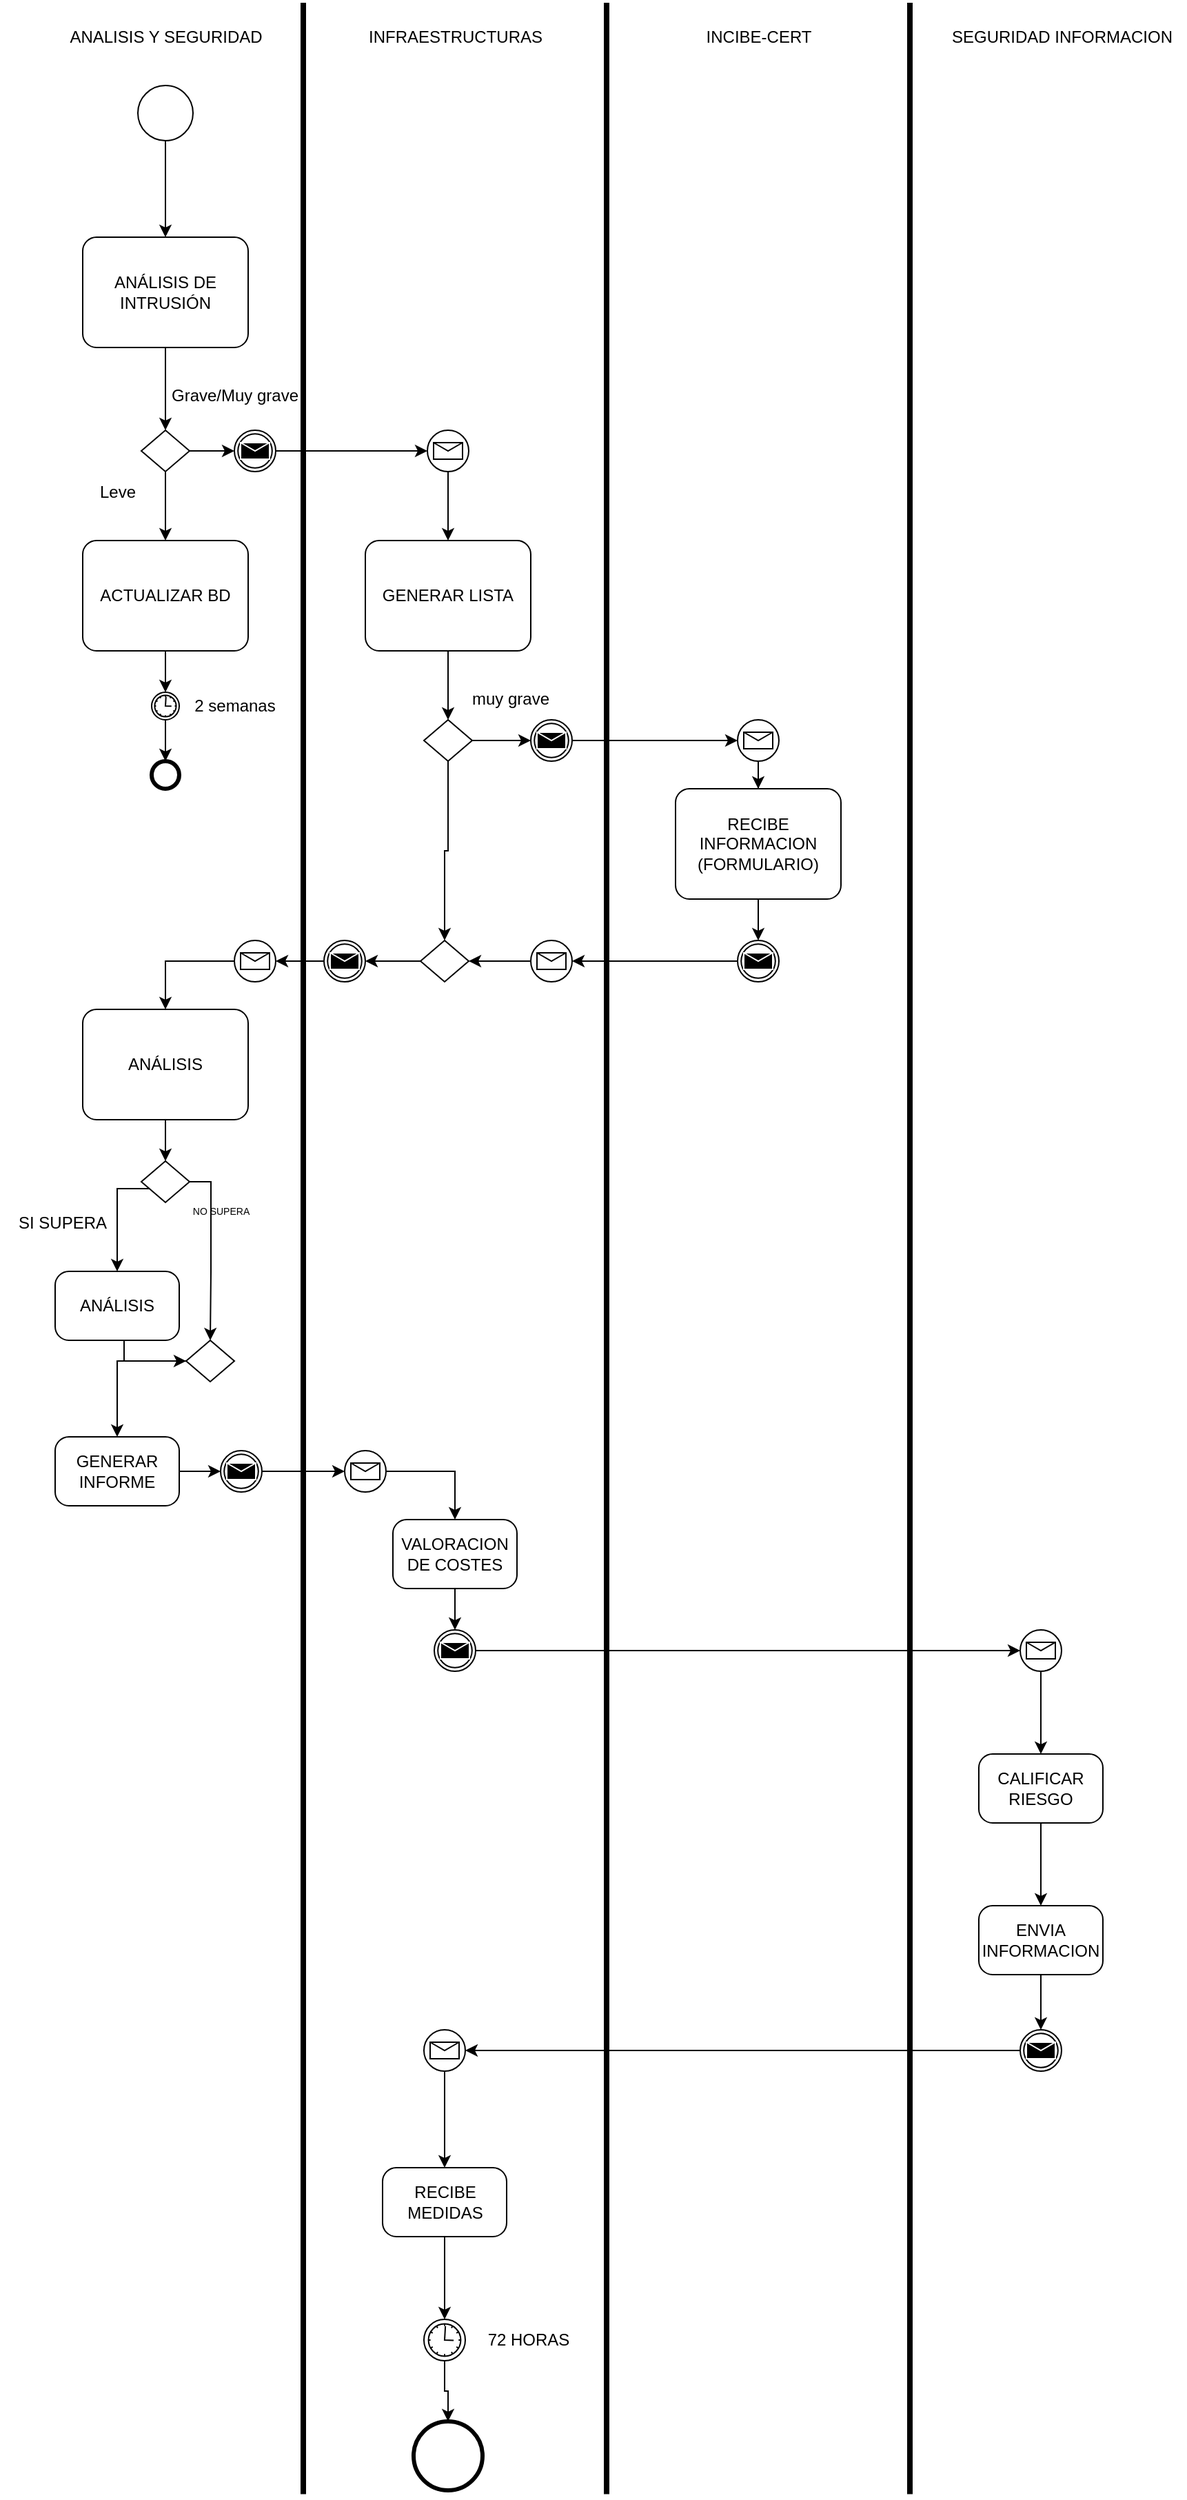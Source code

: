 <mxfile version="21.0.2" type="device"><diagram name="Página-1" id="UMGZzVKryFPwdirSSGGd"><mxGraphModel dx="2327" dy="2059" grid="1" gridSize="10" guides="1" tooltips="1" connect="1" arrows="1" fold="1" page="1" pageScale="1" pageWidth="827" pageHeight="1169" math="0" shadow="0"><root><mxCell id="0"/><mxCell id="1" parent="0"/><mxCell id="1zi4xCf_mlmyTYED85pu-4" value="" style="endArrow=none;html=1;rounded=0;strokeWidth=4;" edge="1" parent="1"><mxGeometry width="50" height="50" relative="1" as="geometry"><mxPoint x="180" y="906.8" as="sourcePoint"/><mxPoint x="180" as="targetPoint"/></mxGeometry></mxCell><mxCell id="1zi4xCf_mlmyTYED85pu-5" value="" style="endArrow=none;html=1;rounded=0;strokeWidth=4;" edge="1" parent="1"><mxGeometry width="50" height="50" relative="1" as="geometry"><mxPoint x="400" y="906.8" as="sourcePoint"/><mxPoint x="400" as="targetPoint"/></mxGeometry></mxCell><mxCell id="1zi4xCf_mlmyTYED85pu-6" value="" style="endArrow=none;html=1;rounded=0;strokeWidth=4;" edge="1" parent="1"><mxGeometry width="50" height="50" relative="1" as="geometry"><mxPoint x="620" y="906.8" as="sourcePoint"/><mxPoint x="620" as="targetPoint"/></mxGeometry></mxCell><mxCell id="1zi4xCf_mlmyTYED85pu-7" value="ANALISIS Y SEGURIDAD" style="text;html=1;align=center;verticalAlign=middle;resizable=0;points=[];autosize=1;strokeColor=none;fillColor=none;" vertex="1" parent="1"><mxGeometry y="10" width="160" height="30" as="geometry"/></mxCell><mxCell id="1zi4xCf_mlmyTYED85pu-8" value="INFRAESTRUCTURAS" style="text;html=1;align=center;verticalAlign=middle;resizable=0;points=[];autosize=1;strokeColor=none;fillColor=none;" vertex="1" parent="1"><mxGeometry x="215" y="10" width="150" height="30" as="geometry"/></mxCell><mxCell id="1zi4xCf_mlmyTYED85pu-9" value="INCIBE-CERT" style="text;html=1;align=center;verticalAlign=middle;resizable=0;points=[];autosize=1;strokeColor=none;fillColor=none;" vertex="1" parent="1"><mxGeometry x="460" y="10" width="100" height="30" as="geometry"/></mxCell><mxCell id="1zi4xCf_mlmyTYED85pu-10" value="SEGURIDAD INFORMACION" style="text;html=1;align=center;verticalAlign=middle;resizable=0;points=[];autosize=1;strokeColor=none;fillColor=none;" vertex="1" parent="1"><mxGeometry x="640" y="10" width="180" height="30" as="geometry"/></mxCell><mxCell id="1zi4xCf_mlmyTYED85pu-14" value="" style="edgeStyle=orthogonalEdgeStyle;rounded=0;orthogonalLoop=1;jettySize=auto;html=1;" edge="1" parent="1" source="1zi4xCf_mlmyTYED85pu-11"><mxGeometry relative="1" as="geometry"><mxPoint x="80" y="170" as="targetPoint"/></mxGeometry></mxCell><mxCell id="1zi4xCf_mlmyTYED85pu-11" value="" style="points=[[0.145,0.145,0],[0.5,0,0],[0.855,0.145,0],[1,0.5,0],[0.855,0.855,0],[0.5,1,0],[0.145,0.855,0],[0,0.5,0]];shape=mxgraph.bpmn.event;html=1;verticalLabelPosition=bottom;labelBackgroundColor=#ffffff;verticalAlign=top;align=center;perimeter=ellipsePerimeter;outlineConnect=0;aspect=fixed;outline=standard;symbol=general;" vertex="1" parent="1"><mxGeometry x="60" y="60" width="40" height="40" as="geometry"/></mxCell><mxCell id="1zi4xCf_mlmyTYED85pu-17" value="" style="edgeStyle=orthogonalEdgeStyle;rounded=0;orthogonalLoop=1;jettySize=auto;html=1;" edge="1" parent="1" source="1zi4xCf_mlmyTYED85pu-12" target="1zi4xCf_mlmyTYED85pu-16"><mxGeometry relative="1" as="geometry"/></mxCell><mxCell id="1zi4xCf_mlmyTYED85pu-12" value="ANÁLISIS DE INTRUSIÓN" style="points=[[0.25,0,0],[0.5,0,0],[0.75,0,0],[1,0.25,0],[1,0.5,0],[1,0.75,0],[0.75,1,0],[0.5,1,0],[0.25,1,0],[0,0.75,0],[0,0.5,0],[0,0.25,0]];shape=mxgraph.bpmn.task;whiteSpace=wrap;rectStyle=rounded;size=10;html=1;container=1;expand=0;collapsible=0;taskMarker=abstract;" vertex="1" parent="1"><mxGeometry x="20" y="170" width="120" height="80" as="geometry"/></mxCell><mxCell id="1zi4xCf_mlmyTYED85pu-21" value="" style="edgeStyle=orthogonalEdgeStyle;rounded=0;orthogonalLoop=1;jettySize=auto;html=1;" edge="1" parent="1" source="1zi4xCf_mlmyTYED85pu-16" target="1zi4xCf_mlmyTYED85pu-20"><mxGeometry relative="1" as="geometry"/></mxCell><mxCell id="1zi4xCf_mlmyTYED85pu-25" style="edgeStyle=orthogonalEdgeStyle;rounded=0;orthogonalLoop=1;jettySize=auto;html=1;entryX=0.5;entryY=0;entryDx=0;entryDy=0;entryPerimeter=0;" edge="1" parent="1" source="1zi4xCf_mlmyTYED85pu-16" target="1zi4xCf_mlmyTYED85pu-24"><mxGeometry relative="1" as="geometry"/></mxCell><mxCell id="1zi4xCf_mlmyTYED85pu-16" value="" style="points=[[0.25,0.25,0],[0.5,0,0],[0.75,0.25,0],[1,0.5,0],[0.75,0.75,0],[0.5,1,0],[0.25,0.75,0],[0,0.5,0]];shape=mxgraph.bpmn.gateway2;html=1;verticalLabelPosition=bottom;labelBackgroundColor=#ffffff;verticalAlign=top;align=center;perimeter=rhombusPerimeter;outlineConnect=0;outline=none;symbol=none;" vertex="1" parent="1"><mxGeometry x="62.5" y="310" width="35" height="30" as="geometry"/></mxCell><mxCell id="1zi4xCf_mlmyTYED85pu-18" value="Grave/Muy grave" style="text;html=1;align=center;verticalAlign=middle;resizable=0;points=[];autosize=1;strokeColor=none;fillColor=none;" vertex="1" parent="1"><mxGeometry x="70" y="270" width="120" height="30" as="geometry"/></mxCell><mxCell id="1zi4xCf_mlmyTYED85pu-23" value="" style="edgeStyle=orthogonalEdgeStyle;rounded=0;orthogonalLoop=1;jettySize=auto;html=1;" edge="1" parent="1" source="1zi4xCf_mlmyTYED85pu-20" target="1zi4xCf_mlmyTYED85pu-22"><mxGeometry relative="1" as="geometry"/></mxCell><mxCell id="1zi4xCf_mlmyTYED85pu-20" value="" style="points=[[0.145,0.145,0],[0.5,0,0],[0.855,0.145,0],[1,0.5,0],[0.855,0.855,0],[0.5,1,0],[0.145,0.855,0],[0,0.5,0]];shape=mxgraph.bpmn.event;html=1;verticalLabelPosition=bottom;labelBackgroundColor=#ffffff;verticalAlign=top;align=center;perimeter=ellipsePerimeter;outlineConnect=0;aspect=fixed;outline=throwing;symbol=message;" vertex="1" parent="1"><mxGeometry x="130" y="310" width="30" height="30" as="geometry"/></mxCell><mxCell id="1zi4xCf_mlmyTYED85pu-34" style="edgeStyle=orthogonalEdgeStyle;rounded=0;orthogonalLoop=1;jettySize=auto;html=1;entryX=0.5;entryY=0;entryDx=0;entryDy=0;entryPerimeter=0;" edge="1" parent="1" source="1zi4xCf_mlmyTYED85pu-22" target="1zi4xCf_mlmyTYED85pu-33"><mxGeometry relative="1" as="geometry"/></mxCell><mxCell id="1zi4xCf_mlmyTYED85pu-22" value="" style="points=[[0.145,0.145,0],[0.5,0,0],[0.855,0.145,0],[1,0.5,0],[0.855,0.855,0],[0.5,1,0],[0.145,0.855,0],[0,0.5,0]];shape=mxgraph.bpmn.event;html=1;verticalLabelPosition=bottom;labelBackgroundColor=#ffffff;verticalAlign=top;align=center;perimeter=ellipsePerimeter;outlineConnect=0;aspect=fixed;outline=standard;symbol=message;" vertex="1" parent="1"><mxGeometry x="270" y="310" width="30" height="30" as="geometry"/></mxCell><mxCell id="1zi4xCf_mlmyTYED85pu-29" style="edgeStyle=orthogonalEdgeStyle;rounded=0;orthogonalLoop=1;jettySize=auto;html=1;entryX=0.5;entryY=0;entryDx=0;entryDy=0;entryPerimeter=0;" edge="1" parent="1" source="1zi4xCf_mlmyTYED85pu-24" target="1zi4xCf_mlmyTYED85pu-28"><mxGeometry relative="1" as="geometry"/></mxCell><mxCell id="1zi4xCf_mlmyTYED85pu-24" value="ACTUALIZAR BD" style="points=[[0.25,0,0],[0.5,0,0],[0.75,0,0],[1,0.25,0],[1,0.5,0],[1,0.75,0],[0.75,1,0],[0.5,1,0],[0.25,1,0],[0,0.75,0],[0,0.5,0],[0,0.25,0]];shape=mxgraph.bpmn.task;whiteSpace=wrap;rectStyle=rounded;size=10;html=1;container=1;expand=0;collapsible=0;taskMarker=abstract;" vertex="1" parent="1"><mxGeometry x="20" y="390" width="120" height="80" as="geometry"/></mxCell><mxCell id="1zi4xCf_mlmyTYED85pu-27" value="Leve" style="text;html=1;align=center;verticalAlign=middle;resizable=0;points=[];autosize=1;strokeColor=none;fillColor=none;" vertex="1" parent="1"><mxGeometry x="20" y="340" width="50" height="30" as="geometry"/></mxCell><mxCell id="1zi4xCf_mlmyTYED85pu-31" style="edgeStyle=orthogonalEdgeStyle;rounded=0;orthogonalLoop=1;jettySize=auto;html=1;entryX=0.5;entryY=0;entryDx=0;entryDy=0;entryPerimeter=0;" edge="1" parent="1" source="1zi4xCf_mlmyTYED85pu-28" target="1zi4xCf_mlmyTYED85pu-30"><mxGeometry relative="1" as="geometry"/></mxCell><mxCell id="1zi4xCf_mlmyTYED85pu-28" value="" style="points=[[0.145,0.145,0],[0.5,0,0],[0.855,0.145,0],[1,0.5,0],[0.855,0.855,0],[0.5,1,0],[0.145,0.855,0],[0,0.5,0]];shape=mxgraph.bpmn.event;html=1;verticalLabelPosition=bottom;labelBackgroundColor=#ffffff;verticalAlign=top;align=center;perimeter=ellipsePerimeter;outlineConnect=0;aspect=fixed;outline=standard;symbol=timer;" vertex="1" parent="1"><mxGeometry x="70" y="500" width="20" height="20" as="geometry"/></mxCell><mxCell id="1zi4xCf_mlmyTYED85pu-30" value="" style="points=[[0.145,0.145,0],[0.5,0,0],[0.855,0.145,0],[1,0.5,0],[0.855,0.855,0],[0.5,1,0],[0.145,0.855,0],[0,0.5,0]];shape=mxgraph.bpmn.event;html=1;verticalLabelPosition=bottom;labelBackgroundColor=#ffffff;verticalAlign=top;align=center;perimeter=ellipsePerimeter;outlineConnect=0;aspect=fixed;outline=end;symbol=terminate2;" vertex="1" parent="1"><mxGeometry x="70" y="550" width="20" height="20" as="geometry"/></mxCell><mxCell id="1zi4xCf_mlmyTYED85pu-32" value="2 semanas" style="text;html=1;align=center;verticalAlign=middle;resizable=0;points=[];autosize=1;strokeColor=none;fillColor=none;" vertex="1" parent="1"><mxGeometry x="90" y="495" width="80" height="30" as="geometry"/></mxCell><mxCell id="1zi4xCf_mlmyTYED85pu-38" style="edgeStyle=orthogonalEdgeStyle;rounded=0;orthogonalLoop=1;jettySize=auto;html=1;entryX=0.5;entryY=0;entryDx=0;entryDy=0;entryPerimeter=0;" edge="1" parent="1" source="1zi4xCf_mlmyTYED85pu-33" target="1zi4xCf_mlmyTYED85pu-35"><mxGeometry relative="1" as="geometry"/></mxCell><mxCell id="1zi4xCf_mlmyTYED85pu-33" value="GENERAR LISTA" style="points=[[0.25,0,0],[0.5,0,0],[0.75,0,0],[1,0.25,0],[1,0.5,0],[1,0.75,0],[0.75,1,0],[0.5,1,0],[0.25,1,0],[0,0.75,0],[0,0.5,0],[0,0.25,0]];shape=mxgraph.bpmn.task;whiteSpace=wrap;rectStyle=rounded;size=10;html=1;container=1;expand=0;collapsible=0;taskMarker=abstract;" vertex="1" parent="1"><mxGeometry x="225" y="390" width="120" height="80" as="geometry"/></mxCell><mxCell id="1zi4xCf_mlmyTYED85pu-42" style="edgeStyle=orthogonalEdgeStyle;rounded=0;orthogonalLoop=1;jettySize=auto;html=1;entryX=0;entryY=0.5;entryDx=0;entryDy=0;entryPerimeter=0;" edge="1" parent="1" source="1zi4xCf_mlmyTYED85pu-35" target="1zi4xCf_mlmyTYED85pu-41"><mxGeometry relative="1" as="geometry"/></mxCell><mxCell id="1zi4xCf_mlmyTYED85pu-53" style="edgeStyle=orthogonalEdgeStyle;rounded=0;orthogonalLoop=1;jettySize=auto;html=1;entryX=0.5;entryY=0;entryDx=0;entryDy=0;entryPerimeter=0;" edge="1" parent="1" source="1zi4xCf_mlmyTYED85pu-35" target="1zi4xCf_mlmyTYED85pu-46"><mxGeometry relative="1" as="geometry"/></mxCell><mxCell id="1zi4xCf_mlmyTYED85pu-35" value="" style="points=[[0.25,0.25,0],[0.5,0,0],[0.75,0.25,0],[1,0.5,0],[0.75,0.75,0],[0.5,1,0],[0.25,0.75,0],[0,0.5,0]];shape=mxgraph.bpmn.gateway2;html=1;verticalLabelPosition=bottom;labelBackgroundColor=#ffffff;verticalAlign=top;align=center;perimeter=rhombusPerimeter;outlineConnect=0;outline=none;symbol=none;" vertex="1" parent="1"><mxGeometry x="267.5" y="520" width="35" height="30" as="geometry"/></mxCell><mxCell id="1zi4xCf_mlmyTYED85pu-39" value="muy grave" style="text;html=1;align=center;verticalAlign=middle;resizable=0;points=[];autosize=1;strokeColor=none;fillColor=none;" vertex="1" parent="1"><mxGeometry x="290" y="490" width="80" height="30" as="geometry"/></mxCell><mxCell id="1zi4xCf_mlmyTYED85pu-48" style="edgeStyle=orthogonalEdgeStyle;rounded=0;orthogonalLoop=1;jettySize=auto;html=1;entryX=0.5;entryY=0;entryDx=0;entryDy=0;entryPerimeter=0;" edge="1" parent="1" source="1zi4xCf_mlmyTYED85pu-40" target="1zi4xCf_mlmyTYED85pu-47"><mxGeometry relative="1" as="geometry"/></mxCell><mxCell id="1zi4xCf_mlmyTYED85pu-40" value="RECIBE INFORMACION&lt;br&gt;(FORMULARIO)" style="points=[[0.25,0,0],[0.5,0,0],[0.75,0,0],[1,0.25,0],[1,0.5,0],[1,0.75,0],[0.75,1,0],[0.5,1,0],[0.25,1,0],[0,0.75,0],[0,0.5,0],[0,0.25,0]];shape=mxgraph.bpmn.task;whiteSpace=wrap;rectStyle=rounded;size=10;html=1;container=1;expand=0;collapsible=0;taskMarker=abstract;" vertex="1" parent="1"><mxGeometry x="450" y="570" width="120" height="80" as="geometry"/></mxCell><mxCell id="1zi4xCf_mlmyTYED85pu-44" style="edgeStyle=orthogonalEdgeStyle;rounded=0;orthogonalLoop=1;jettySize=auto;html=1;entryX=0;entryY=0.5;entryDx=0;entryDy=0;entryPerimeter=0;" edge="1" parent="1" source="1zi4xCf_mlmyTYED85pu-41" target="1zi4xCf_mlmyTYED85pu-43"><mxGeometry relative="1" as="geometry"/></mxCell><mxCell id="1zi4xCf_mlmyTYED85pu-41" value="" style="points=[[0.145,0.145,0],[0.5,0,0],[0.855,0.145,0],[1,0.5,0],[0.855,0.855,0],[0.5,1,0],[0.145,0.855,0],[0,0.5,0]];shape=mxgraph.bpmn.event;html=1;verticalLabelPosition=bottom;labelBackgroundColor=#ffffff;verticalAlign=top;align=center;perimeter=ellipsePerimeter;outlineConnect=0;aspect=fixed;outline=throwing;symbol=message;" vertex="1" parent="1"><mxGeometry x="345" y="520" width="30" height="30" as="geometry"/></mxCell><mxCell id="1zi4xCf_mlmyTYED85pu-45" style="edgeStyle=orthogonalEdgeStyle;rounded=0;orthogonalLoop=1;jettySize=auto;html=1;" edge="1" parent="1" source="1zi4xCf_mlmyTYED85pu-43" target="1zi4xCf_mlmyTYED85pu-40"><mxGeometry relative="1" as="geometry"/></mxCell><mxCell id="1zi4xCf_mlmyTYED85pu-43" value="" style="points=[[0.145,0.145,0],[0.5,0,0],[0.855,0.145,0],[1,0.5,0],[0.855,0.855,0],[0.5,1,0],[0.145,0.855,0],[0,0.5,0]];shape=mxgraph.bpmn.event;html=1;verticalLabelPosition=bottom;labelBackgroundColor=#ffffff;verticalAlign=top;align=center;perimeter=ellipsePerimeter;outlineConnect=0;aspect=fixed;outline=standard;symbol=message;" vertex="1" parent="1"><mxGeometry x="495" y="520" width="30" height="30" as="geometry"/></mxCell><mxCell id="1zi4xCf_mlmyTYED85pu-56" style="edgeStyle=orthogonalEdgeStyle;rounded=0;orthogonalLoop=1;jettySize=auto;html=1;entryX=1;entryY=0.5;entryDx=0;entryDy=0;entryPerimeter=0;" edge="1" parent="1" source="1zi4xCf_mlmyTYED85pu-46" target="1zi4xCf_mlmyTYED85pu-54"><mxGeometry relative="1" as="geometry"/></mxCell><mxCell id="1zi4xCf_mlmyTYED85pu-46" value="" style="points=[[0.25,0.25,0],[0.5,0,0],[0.75,0.25,0],[1,0.5,0],[0.75,0.75,0],[0.5,1,0],[0.25,0.75,0],[0,0.5,0]];shape=mxgraph.bpmn.gateway2;html=1;verticalLabelPosition=bottom;labelBackgroundColor=#ffffff;verticalAlign=top;align=center;perimeter=rhombusPerimeter;outlineConnect=0;outline=none;symbol=none;" vertex="1" parent="1"><mxGeometry x="265" y="680" width="35" height="30" as="geometry"/></mxCell><mxCell id="1zi4xCf_mlmyTYED85pu-52" style="edgeStyle=orthogonalEdgeStyle;rounded=0;orthogonalLoop=1;jettySize=auto;html=1;entryX=1;entryY=0.5;entryDx=0;entryDy=0;entryPerimeter=0;" edge="1" parent="1" source="1zi4xCf_mlmyTYED85pu-47" target="1zi4xCf_mlmyTYED85pu-49"><mxGeometry relative="1" as="geometry"/></mxCell><mxCell id="1zi4xCf_mlmyTYED85pu-47" value="" style="points=[[0.145,0.145,0],[0.5,0,0],[0.855,0.145,0],[1,0.5,0],[0.855,0.855,0],[0.5,1,0],[0.145,0.855,0],[0,0.5,0]];shape=mxgraph.bpmn.event;html=1;verticalLabelPosition=bottom;labelBackgroundColor=#ffffff;verticalAlign=top;align=center;perimeter=ellipsePerimeter;outlineConnect=0;aspect=fixed;outline=throwing;symbol=message;" vertex="1" parent="1"><mxGeometry x="495" y="680" width="30" height="30" as="geometry"/></mxCell><mxCell id="1zi4xCf_mlmyTYED85pu-51" style="edgeStyle=orthogonalEdgeStyle;rounded=0;orthogonalLoop=1;jettySize=auto;html=1;entryX=1;entryY=0.5;entryDx=0;entryDy=0;entryPerimeter=0;" edge="1" parent="1" source="1zi4xCf_mlmyTYED85pu-49" target="1zi4xCf_mlmyTYED85pu-46"><mxGeometry relative="1" as="geometry"/></mxCell><mxCell id="1zi4xCf_mlmyTYED85pu-49" value="" style="points=[[0.145,0.145,0],[0.5,0,0],[0.855,0.145,0],[1,0.5,0],[0.855,0.855,0],[0.5,1,0],[0.145,0.855,0],[0,0.5,0]];shape=mxgraph.bpmn.event;html=1;verticalLabelPosition=bottom;labelBackgroundColor=#ffffff;verticalAlign=top;align=center;perimeter=ellipsePerimeter;outlineConnect=0;aspect=fixed;outline=standard;symbol=message;" vertex="1" parent="1"><mxGeometry x="345" y="680" width="30" height="30" as="geometry"/></mxCell><mxCell id="1zi4xCf_mlmyTYED85pu-58" style="edgeStyle=orthogonalEdgeStyle;rounded=0;orthogonalLoop=1;jettySize=auto;html=1;entryX=1;entryY=0.5;entryDx=0;entryDy=0;entryPerimeter=0;" edge="1" parent="1" source="1zi4xCf_mlmyTYED85pu-54" target="1zi4xCf_mlmyTYED85pu-57"><mxGeometry relative="1" as="geometry"/></mxCell><mxCell id="1zi4xCf_mlmyTYED85pu-54" value="" style="points=[[0.145,0.145,0],[0.5,0,0],[0.855,0.145,0],[1,0.5,0],[0.855,0.855,0],[0.5,1,0],[0.145,0.855,0],[0,0.5,0]];shape=mxgraph.bpmn.event;html=1;verticalLabelPosition=bottom;labelBackgroundColor=#ffffff;verticalAlign=top;align=center;perimeter=ellipsePerimeter;outlineConnect=0;aspect=fixed;outline=throwing;symbol=message;" vertex="1" parent="1"><mxGeometry x="195" y="680" width="30" height="30" as="geometry"/></mxCell><mxCell id="1zi4xCf_mlmyTYED85pu-61" style="edgeStyle=orthogonalEdgeStyle;rounded=0;orthogonalLoop=1;jettySize=auto;html=1;entryX=0.5;entryY=0;entryDx=0;entryDy=0;entryPerimeter=0;" edge="1" parent="1" source="1zi4xCf_mlmyTYED85pu-57" target="1zi4xCf_mlmyTYED85pu-59"><mxGeometry relative="1" as="geometry"><Array as="points"><mxPoint x="80" y="695"/></Array></mxGeometry></mxCell><mxCell id="1zi4xCf_mlmyTYED85pu-57" value="" style="points=[[0.145,0.145,0],[0.5,0,0],[0.855,0.145,0],[1,0.5,0],[0.855,0.855,0],[0.5,1,0],[0.145,0.855,0],[0,0.5,0]];shape=mxgraph.bpmn.event;html=1;verticalLabelPosition=bottom;labelBackgroundColor=#ffffff;verticalAlign=top;align=center;perimeter=ellipsePerimeter;outlineConnect=0;aspect=fixed;outline=standard;symbol=message;" vertex="1" parent="1"><mxGeometry x="130" y="680" width="30" height="30" as="geometry"/></mxCell><mxCell id="1zi4xCf_mlmyTYED85pu-63" style="edgeStyle=orthogonalEdgeStyle;rounded=0;orthogonalLoop=1;jettySize=auto;html=1;entryX=0.5;entryY=0;entryDx=0;entryDy=0;entryPerimeter=0;" edge="1" parent="1" source="1zi4xCf_mlmyTYED85pu-59" target="1zi4xCf_mlmyTYED85pu-62"><mxGeometry relative="1" as="geometry"/></mxCell><mxCell id="1zi4xCf_mlmyTYED85pu-59" value="ANÁLISIS" style="points=[[0.25,0,0],[0.5,0,0],[0.75,0,0],[1,0.25,0],[1,0.5,0],[1,0.75,0],[0.75,1,0],[0.5,1,0],[0.25,1,0],[0,0.75,0],[0,0.5,0],[0,0.25,0]];shape=mxgraph.bpmn.task;whiteSpace=wrap;rectStyle=rounded;size=10;html=1;container=1;expand=0;collapsible=0;taskMarker=abstract;" vertex="1" parent="1"><mxGeometry x="20" y="730" width="120" height="80" as="geometry"/></mxCell><mxCell id="1zi4xCf_mlmyTYED85pu-66" style="edgeStyle=orthogonalEdgeStyle;rounded=0;orthogonalLoop=1;jettySize=auto;html=1;entryX=0.5;entryY=0;entryDx=0;entryDy=0;entryPerimeter=0;" edge="1" parent="1" source="1zi4xCf_mlmyTYED85pu-62" target="1zi4xCf_mlmyTYED85pu-65"><mxGeometry relative="1" as="geometry"><Array as="points"><mxPoint x="45" y="860"/></Array></mxGeometry></mxCell><mxCell id="1zi4xCf_mlmyTYED85pu-67" style="edgeStyle=orthogonalEdgeStyle;rounded=0;orthogonalLoop=1;jettySize=auto;html=1;entryX=0.5;entryY=0;entryDx=0;entryDy=0;entryPerimeter=0;" edge="1" parent="1" source="1zi4xCf_mlmyTYED85pu-62" target="1zi4xCf_mlmyTYED85pu-64"><mxGeometry relative="1" as="geometry"><Array as="points"><mxPoint x="113" y="855"/><mxPoint x="113" y="920"/></Array></mxGeometry></mxCell><mxCell id="1zi4xCf_mlmyTYED85pu-62" value="" style="points=[[0.25,0.25,0],[0.5,0,0],[0.75,0.25,0],[1,0.5,0],[0.75,0.75,0],[0.5,1,0],[0.25,0.75,0],[0,0.5,0]];shape=mxgraph.bpmn.gateway2;html=1;verticalLabelPosition=bottom;labelBackgroundColor=#ffffff;verticalAlign=top;align=center;perimeter=rhombusPerimeter;outlineConnect=0;outline=none;symbol=none;" vertex="1" parent="1"><mxGeometry x="62.5" y="840" width="35" height="30" as="geometry"/></mxCell><mxCell id="1zi4xCf_mlmyTYED85pu-72" style="edgeStyle=orthogonalEdgeStyle;rounded=0;orthogonalLoop=1;jettySize=auto;html=1;entryX=0.5;entryY=0;entryDx=0;entryDy=0;entryPerimeter=0;" edge="1" parent="1" source="1zi4xCf_mlmyTYED85pu-64" target="1zi4xCf_mlmyTYED85pu-71"><mxGeometry relative="1" as="geometry"/></mxCell><mxCell id="1zi4xCf_mlmyTYED85pu-64" value="" style="points=[[0.25,0.25,0],[0.5,0,0],[0.75,0.25,0],[1,0.5,0],[0.75,0.75,0],[0.5,1,0],[0.25,0.75,0],[0,0.5,0]];shape=mxgraph.bpmn.gateway2;html=1;verticalLabelPosition=bottom;labelBackgroundColor=#ffffff;verticalAlign=top;align=center;perimeter=rhombusPerimeter;outlineConnect=0;outline=none;symbol=none;" vertex="1" parent="1"><mxGeometry x="95" y="970" width="35" height="30" as="geometry"/></mxCell><mxCell id="1zi4xCf_mlmyTYED85pu-68" style="edgeStyle=orthogonalEdgeStyle;rounded=0;orthogonalLoop=1;jettySize=auto;html=1;entryX=0;entryY=0.5;entryDx=0;entryDy=0;entryPerimeter=0;" edge="1" parent="1" source="1zi4xCf_mlmyTYED85pu-65" target="1zi4xCf_mlmyTYED85pu-64"><mxGeometry relative="1" as="geometry"><Array as="points"><mxPoint x="50" y="985"/></Array></mxGeometry></mxCell><mxCell id="1zi4xCf_mlmyTYED85pu-65" value="ANÁLISIS" style="points=[[0.25,0,0],[0.5,0,0],[0.75,0,0],[1,0.25,0],[1,0.5,0],[1,0.75,0],[0.75,1,0],[0.5,1,0],[0.25,1,0],[0,0.75,0],[0,0.5,0],[0,0.25,0]];shape=mxgraph.bpmn.task;whiteSpace=wrap;rectStyle=rounded;size=10;html=1;container=1;expand=0;collapsible=0;taskMarker=abstract;" vertex="1" parent="1"><mxGeometry y="920" width="90" height="50" as="geometry"/></mxCell><mxCell id="1zi4xCf_mlmyTYED85pu-69" value="SI SUPERA" style="text;html=1;align=center;verticalAlign=middle;resizable=0;points=[];autosize=1;strokeColor=none;fillColor=none;" vertex="1" parent="1"><mxGeometry x="-40" y="870" width="90" height="30" as="geometry"/></mxCell><mxCell id="1zi4xCf_mlmyTYED85pu-70" value="&lt;font style=&quot;font-size: 7px;&quot;&gt;NO SUPERA&lt;/font&gt;" style="text;html=1;align=center;verticalAlign=middle;resizable=0;points=[];autosize=1;strokeColor=none;fillColor=none;" vertex="1" parent="1"><mxGeometry x="90" y="860" width="60" height="30" as="geometry"/></mxCell><mxCell id="1zi4xCf_mlmyTYED85pu-74" style="edgeStyle=orthogonalEdgeStyle;rounded=0;orthogonalLoop=1;jettySize=auto;html=1;entryX=0;entryY=0.5;entryDx=0;entryDy=0;entryPerimeter=0;" edge="1" parent="1" source="1zi4xCf_mlmyTYED85pu-71" target="1zi4xCf_mlmyTYED85pu-73"><mxGeometry relative="1" as="geometry"/></mxCell><mxCell id="1zi4xCf_mlmyTYED85pu-71" value="GENERAR INFORME" style="points=[[0.25,0,0],[0.5,0,0],[0.75,0,0],[1,0.25,0],[1,0.5,0],[1,0.75,0],[0.75,1,0],[0.5,1,0],[0.25,1,0],[0,0.75,0],[0,0.5,0],[0,0.25,0]];shape=mxgraph.bpmn.task;whiteSpace=wrap;rectStyle=rounded;size=10;html=1;container=1;expand=0;collapsible=0;taskMarker=abstract;" vertex="1" parent="1"><mxGeometry y="1040" width="90" height="50" as="geometry"/></mxCell><mxCell id="1zi4xCf_mlmyTYED85pu-80" style="edgeStyle=orthogonalEdgeStyle;rounded=0;orthogonalLoop=1;jettySize=auto;html=1;entryX=0;entryY=0.5;entryDx=0;entryDy=0;entryPerimeter=0;" edge="1" parent="1" source="1zi4xCf_mlmyTYED85pu-73" target="1zi4xCf_mlmyTYED85pu-75"><mxGeometry relative="1" as="geometry"/></mxCell><mxCell id="1zi4xCf_mlmyTYED85pu-73" value="" style="points=[[0.145,0.145,0],[0.5,0,0],[0.855,0.145,0],[1,0.5,0],[0.855,0.855,0],[0.5,1,0],[0.145,0.855,0],[0,0.5,0]];shape=mxgraph.bpmn.event;html=1;verticalLabelPosition=bottom;labelBackgroundColor=#ffffff;verticalAlign=top;align=center;perimeter=ellipsePerimeter;outlineConnect=0;aspect=fixed;outline=throwing;symbol=message;" vertex="1" parent="1"><mxGeometry x="120" y="1050" width="30" height="30" as="geometry"/></mxCell><mxCell id="1zi4xCf_mlmyTYED85pu-82" style="edgeStyle=orthogonalEdgeStyle;rounded=0;orthogonalLoop=1;jettySize=auto;html=1;entryX=0.5;entryY=0;entryDx=0;entryDy=0;entryPerimeter=0;" edge="1" parent="1" source="1zi4xCf_mlmyTYED85pu-75" target="1zi4xCf_mlmyTYED85pu-81"><mxGeometry relative="1" as="geometry"/></mxCell><mxCell id="1zi4xCf_mlmyTYED85pu-75" value="" style="points=[[0.145,0.145,0],[0.5,0,0],[0.855,0.145,0],[1,0.5,0],[0.855,0.855,0],[0.5,1,0],[0.145,0.855,0],[0,0.5,0]];shape=mxgraph.bpmn.event;html=1;verticalLabelPosition=bottom;labelBackgroundColor=#ffffff;verticalAlign=top;align=center;perimeter=ellipsePerimeter;outlineConnect=0;aspect=fixed;outline=standard;symbol=message;" vertex="1" parent="1"><mxGeometry x="210" y="1050" width="30" height="30" as="geometry"/></mxCell><mxCell id="1zi4xCf_mlmyTYED85pu-77" value="" style="endArrow=none;html=1;rounded=0;strokeWidth=4;" edge="1" parent="1"><mxGeometry width="50" height="50" relative="1" as="geometry"><mxPoint x="180" y="1806.8" as="sourcePoint"/><mxPoint x="180" y="900" as="targetPoint"/></mxGeometry></mxCell><mxCell id="1zi4xCf_mlmyTYED85pu-78" value="" style="endArrow=none;html=1;rounded=0;strokeWidth=4;" edge="1" parent="1"><mxGeometry width="50" height="50" relative="1" as="geometry"><mxPoint x="400" y="1806.8" as="sourcePoint"/><mxPoint x="400" y="900" as="targetPoint"/></mxGeometry></mxCell><mxCell id="1zi4xCf_mlmyTYED85pu-79" value="" style="endArrow=none;html=1;rounded=0;strokeWidth=4;" edge="1" parent="1"><mxGeometry width="50" height="50" relative="1" as="geometry"><mxPoint x="620" y="1806.8" as="sourcePoint"/><mxPoint x="620" y="900" as="targetPoint"/></mxGeometry></mxCell><mxCell id="1zi4xCf_mlmyTYED85pu-85" style="edgeStyle=orthogonalEdgeStyle;rounded=0;orthogonalLoop=1;jettySize=auto;html=1;entryX=0.5;entryY=0;entryDx=0;entryDy=0;entryPerimeter=0;" edge="1" parent="1" source="1zi4xCf_mlmyTYED85pu-81" target="1zi4xCf_mlmyTYED85pu-83"><mxGeometry relative="1" as="geometry"/></mxCell><mxCell id="1zi4xCf_mlmyTYED85pu-81" value="VALORACION DE COSTES" style="points=[[0.25,0,0],[0.5,0,0],[0.75,0,0],[1,0.25,0],[1,0.5,0],[1,0.75,0],[0.75,1,0],[0.5,1,0],[0.25,1,0],[0,0.75,0],[0,0.5,0],[0,0.25,0]];shape=mxgraph.bpmn.task;whiteSpace=wrap;rectStyle=rounded;size=10;html=1;container=1;expand=0;collapsible=0;taskMarker=abstract;" vertex="1" parent="1"><mxGeometry x="245" y="1100" width="90" height="50" as="geometry"/></mxCell><mxCell id="1zi4xCf_mlmyTYED85pu-86" style="edgeStyle=orthogonalEdgeStyle;rounded=0;orthogonalLoop=1;jettySize=auto;html=1;entryX=0;entryY=0.5;entryDx=0;entryDy=0;entryPerimeter=0;" edge="1" parent="1" source="1zi4xCf_mlmyTYED85pu-83" target="1zi4xCf_mlmyTYED85pu-84"><mxGeometry relative="1" as="geometry"/></mxCell><mxCell id="1zi4xCf_mlmyTYED85pu-83" value="" style="points=[[0.145,0.145,0],[0.5,0,0],[0.855,0.145,0],[1,0.5,0],[0.855,0.855,0],[0.5,1,0],[0.145,0.855,0],[0,0.5,0]];shape=mxgraph.bpmn.event;html=1;verticalLabelPosition=bottom;labelBackgroundColor=#ffffff;verticalAlign=top;align=center;perimeter=ellipsePerimeter;outlineConnect=0;aspect=fixed;outline=throwing;symbol=message;" vertex="1" parent="1"><mxGeometry x="275" y="1180" width="30" height="30" as="geometry"/></mxCell><mxCell id="1zi4xCf_mlmyTYED85pu-94" style="edgeStyle=orthogonalEdgeStyle;rounded=0;orthogonalLoop=1;jettySize=auto;html=1;entryX=0.5;entryY=0;entryDx=0;entryDy=0;entryPerimeter=0;" edge="1" parent="1" source="1zi4xCf_mlmyTYED85pu-84" target="1zi4xCf_mlmyTYED85pu-87"><mxGeometry relative="1" as="geometry"/></mxCell><mxCell id="1zi4xCf_mlmyTYED85pu-84" value="" style="points=[[0.145,0.145,0],[0.5,0,0],[0.855,0.145,0],[1,0.5,0],[0.855,0.855,0],[0.5,1,0],[0.145,0.855,0],[0,0.5,0]];shape=mxgraph.bpmn.event;html=1;verticalLabelPosition=bottom;labelBackgroundColor=#ffffff;verticalAlign=top;align=center;perimeter=ellipsePerimeter;outlineConnect=0;aspect=fixed;outline=standard;symbol=message;" vertex="1" parent="1"><mxGeometry x="700" y="1180" width="30" height="30" as="geometry"/></mxCell><mxCell id="1zi4xCf_mlmyTYED85pu-95" style="edgeStyle=orthogonalEdgeStyle;rounded=0;orthogonalLoop=1;jettySize=auto;html=1;entryX=0.5;entryY=0;entryDx=0;entryDy=0;entryPerimeter=0;" edge="1" parent="1" source="1zi4xCf_mlmyTYED85pu-87" target="1zi4xCf_mlmyTYED85pu-89"><mxGeometry relative="1" as="geometry"/></mxCell><mxCell id="1zi4xCf_mlmyTYED85pu-87" value="CALIFICAR RIESGO" style="points=[[0.25,0,0],[0.5,0,0],[0.75,0,0],[1,0.25,0],[1,0.5,0],[1,0.75,0],[0.75,1,0],[0.5,1,0],[0.25,1,0],[0,0.75,0],[0,0.5,0],[0,0.25,0]];shape=mxgraph.bpmn.task;whiteSpace=wrap;rectStyle=rounded;size=10;html=1;container=1;expand=0;collapsible=0;taskMarker=abstract;" vertex="1" parent="1"><mxGeometry x="670" y="1270" width="90" height="50" as="geometry"/></mxCell><mxCell id="1zi4xCf_mlmyTYED85pu-96" style="edgeStyle=orthogonalEdgeStyle;rounded=0;orthogonalLoop=1;jettySize=auto;html=1;entryX=0.5;entryY=0;entryDx=0;entryDy=0;entryPerimeter=0;" edge="1" parent="1" source="1zi4xCf_mlmyTYED85pu-89" target="1zi4xCf_mlmyTYED85pu-91"><mxGeometry relative="1" as="geometry"/></mxCell><mxCell id="1zi4xCf_mlmyTYED85pu-89" value="ENVIA INFORMACION" style="points=[[0.25,0,0],[0.5,0,0],[0.75,0,0],[1,0.25,0],[1,0.5,0],[1,0.75,0],[0.75,1,0],[0.5,1,0],[0.25,1,0],[0,0.75,0],[0,0.5,0],[0,0.25,0]];shape=mxgraph.bpmn.task;whiteSpace=wrap;rectStyle=rounded;size=10;html=1;container=1;expand=0;collapsible=0;taskMarker=abstract;" vertex="1" parent="1"><mxGeometry x="670" y="1380" width="90" height="50" as="geometry"/></mxCell><mxCell id="1zi4xCf_mlmyTYED85pu-98" style="edgeStyle=orthogonalEdgeStyle;rounded=0;orthogonalLoop=1;jettySize=auto;html=1;" edge="1" parent="1" source="1zi4xCf_mlmyTYED85pu-91" target="1zi4xCf_mlmyTYED85pu-97"><mxGeometry relative="1" as="geometry"/></mxCell><mxCell id="1zi4xCf_mlmyTYED85pu-91" value="" style="points=[[0.145,0.145,0],[0.5,0,0],[0.855,0.145,0],[1,0.5,0],[0.855,0.855,0],[0.5,1,0],[0.145,0.855,0],[0,0.5,0]];shape=mxgraph.bpmn.event;html=1;verticalLabelPosition=bottom;labelBackgroundColor=#ffffff;verticalAlign=top;align=center;perimeter=ellipsePerimeter;outlineConnect=0;aspect=fixed;outline=throwing;symbol=message;" vertex="1" parent="1"><mxGeometry x="700" y="1470" width="30" height="30" as="geometry"/></mxCell><mxCell id="1zi4xCf_mlmyTYED85pu-100" style="edgeStyle=orthogonalEdgeStyle;rounded=0;orthogonalLoop=1;jettySize=auto;html=1;entryX=0.5;entryY=0;entryDx=0;entryDy=0;entryPerimeter=0;" edge="1" parent="1" source="1zi4xCf_mlmyTYED85pu-97" target="1zi4xCf_mlmyTYED85pu-99"><mxGeometry relative="1" as="geometry"/></mxCell><mxCell id="1zi4xCf_mlmyTYED85pu-97" value="" style="points=[[0.145,0.145,0],[0.5,0,0],[0.855,0.145,0],[1,0.5,0],[0.855,0.855,0],[0.5,1,0],[0.145,0.855,0],[0,0.5,0]];shape=mxgraph.bpmn.event;html=1;verticalLabelPosition=bottom;labelBackgroundColor=#ffffff;verticalAlign=top;align=center;perimeter=ellipsePerimeter;outlineConnect=0;aspect=fixed;outline=standard;symbol=message;" vertex="1" parent="1"><mxGeometry x="267.5" y="1470" width="30" height="30" as="geometry"/></mxCell><mxCell id="1zi4xCf_mlmyTYED85pu-103" style="edgeStyle=orthogonalEdgeStyle;rounded=0;orthogonalLoop=1;jettySize=auto;html=1;entryX=0.5;entryY=0;entryDx=0;entryDy=0;entryPerimeter=0;" edge="1" parent="1" source="1zi4xCf_mlmyTYED85pu-99" target="1zi4xCf_mlmyTYED85pu-102"><mxGeometry relative="1" as="geometry"/></mxCell><mxCell id="1zi4xCf_mlmyTYED85pu-99" value="RECIBE MEDIDAS" style="points=[[0.25,0,0],[0.5,0,0],[0.75,0,0],[1,0.25,0],[1,0.5,0],[1,0.75,0],[0.75,1,0],[0.5,1,0],[0.25,1,0],[0,0.75,0],[0,0.5,0],[0,0.25,0]];shape=mxgraph.bpmn.task;whiteSpace=wrap;rectStyle=rounded;size=10;html=1;container=1;expand=0;collapsible=0;taskMarker=abstract;" vertex="1" parent="1"><mxGeometry x="237.5" y="1570" width="90" height="50" as="geometry"/></mxCell><mxCell id="1zi4xCf_mlmyTYED85pu-106" value="" style="edgeStyle=orthogonalEdgeStyle;rounded=0;orthogonalLoop=1;jettySize=auto;html=1;" edge="1" parent="1" source="1zi4xCf_mlmyTYED85pu-102" target="1zi4xCf_mlmyTYED85pu-105"><mxGeometry relative="1" as="geometry"/></mxCell><mxCell id="1zi4xCf_mlmyTYED85pu-102" value="" style="points=[[0.145,0.145,0],[0.5,0,0],[0.855,0.145,0],[1,0.5,0],[0.855,0.855,0],[0.5,1,0],[0.145,0.855,0],[0,0.5,0]];shape=mxgraph.bpmn.event;html=1;verticalLabelPosition=bottom;labelBackgroundColor=#ffffff;verticalAlign=top;align=center;perimeter=ellipsePerimeter;outlineConnect=0;aspect=fixed;outline=standard;symbol=timer;" vertex="1" parent="1"><mxGeometry x="267.5" y="1680" width="30" height="30" as="geometry"/></mxCell><mxCell id="1zi4xCf_mlmyTYED85pu-104" value="72 HORAS" style="text;html=1;align=center;verticalAlign=middle;resizable=0;points=[];autosize=1;strokeColor=none;fillColor=none;" vertex="1" parent="1"><mxGeometry x="302.5" y="1680" width="80" height="30" as="geometry"/></mxCell><mxCell id="1zi4xCf_mlmyTYED85pu-105" value="" style="points=[[0.145,0.145,0],[0.5,0,0],[0.855,0.145,0],[1,0.5,0],[0.855,0.855,0],[0.5,1,0],[0.145,0.855,0],[0,0.5,0]];shape=mxgraph.bpmn.event;html=1;verticalLabelPosition=bottom;labelBackgroundColor=#ffffff;verticalAlign=top;align=center;perimeter=ellipsePerimeter;outlineConnect=0;aspect=fixed;outline=end;symbol=terminate2;" vertex="1" parent="1"><mxGeometry x="260" y="1754" width="50" height="50" as="geometry"/></mxCell></root></mxGraphModel></diagram></mxfile>